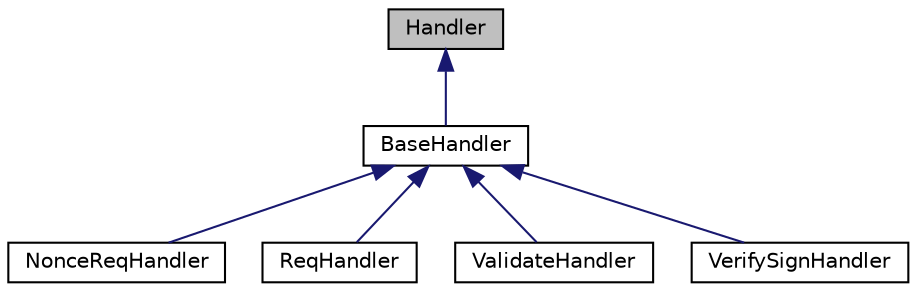 digraph "Handler"
{
 // LATEX_PDF_SIZE
  edge [fontname="Helvetica",fontsize="10",labelfontname="Helvetica",labelfontsize="10"];
  node [fontname="Helvetica",fontsize="10",shape=record];
  Node1 [label="Handler",height=0.2,width=0.4,color="black", fillcolor="grey75", style="filled", fontcolor="black",tooltip="The base class for handling requests."];
  Node1 -> Node2 [dir="back",color="midnightblue",fontsize="10",style="solid",fontname="Helvetica"];
  Node2 [label="BaseHandler",height=0.2,width=0.4,color="black", fillcolor="white", style="filled",URL="$classBaseHandler.html",tooltip=" "];
  Node2 -> Node3 [dir="back",color="midnightblue",fontsize="10",style="solid",fontname="Helvetica"];
  Node3 [label="NonceReqHandler",height=0.2,width=0.4,color="black", fillcolor="white", style="filled",URL="$classNonceReqHandler.html",tooltip=" "];
  Node2 -> Node4 [dir="back",color="midnightblue",fontsize="10",style="solid",fontname="Helvetica"];
  Node4 [label="ReqHandler",height=0.2,width=0.4,color="black", fillcolor="white", style="filled",URL="$classReqHandler.html",tooltip=" "];
  Node2 -> Node5 [dir="back",color="midnightblue",fontsize="10",style="solid",fontname="Helvetica"];
  Node5 [label="ValidateHandler",height=0.2,width=0.4,color="black", fillcolor="white", style="filled",URL="$classValidateHandler.html",tooltip=" "];
  Node2 -> Node6 [dir="back",color="midnightblue",fontsize="10",style="solid",fontname="Helvetica"];
  Node6 [label="VerifySignHandler",height=0.2,width=0.4,color="black", fillcolor="white", style="filled",URL="$classVerifySignHandler.html",tooltip=" "];
}
